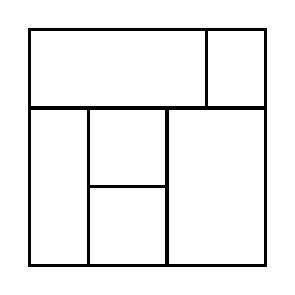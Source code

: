 \begin{tikzpicture}[very thick, scale=.5]
    \draw (0,4) rectangle (9/2,6);
    \draw (9/2,4) rectangle (6,6);
    \draw (0,0) rectangle (3/2,4);
    \draw (3/2,2) rectangle (7/2,4);
    \draw (3/2,0) rectangle (7/2,2);
    \draw (7/2,0) rectangle (6,4);
\end{tikzpicture}
